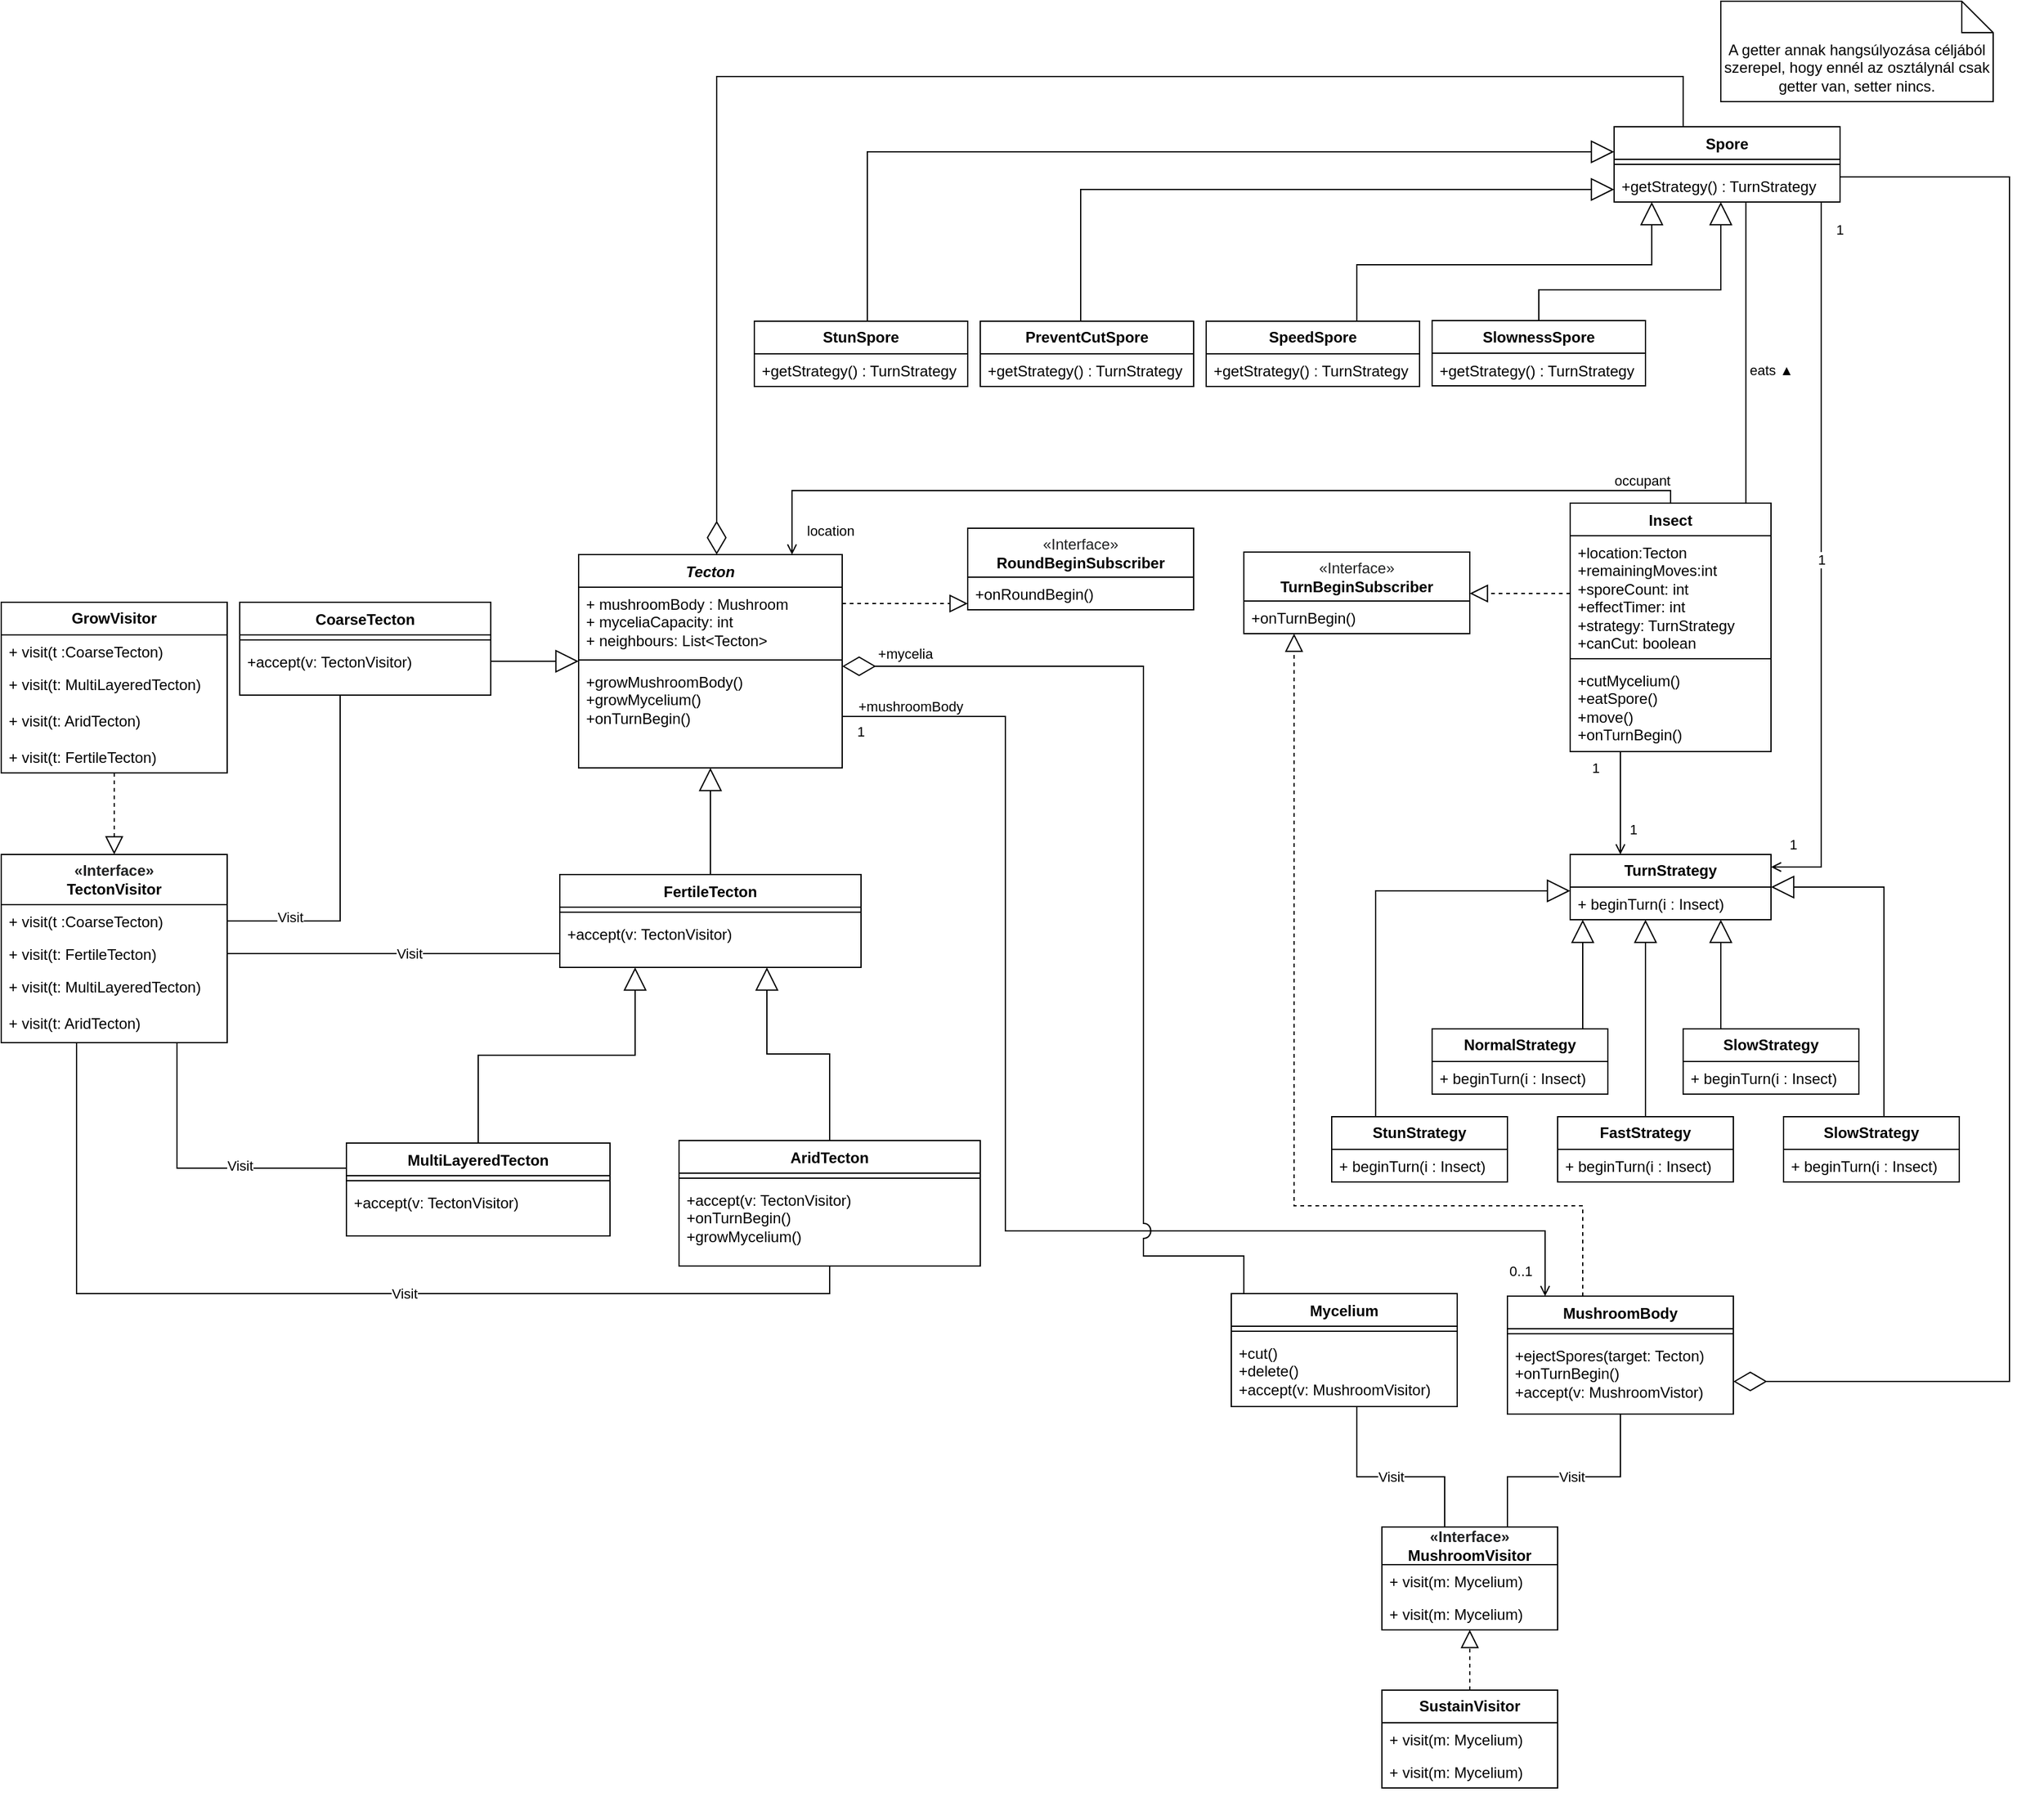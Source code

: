 <mxfile version="26.0.16">
  <diagram name="1 oldal" id="iCavI7vv8ZMhhtlTud_S">
    <mxGraphModel dx="1434" dy="774" grid="1" gridSize="10" guides="1" tooltips="1" connect="1" arrows="1" fold="1" page="1" pageScale="1" pageWidth="827" pageHeight="1169" math="0" shadow="0">
      <root>
        <mxCell id="0" />
        <mxCell id="1" parent="0" />
        <mxCell id="R1OB0yGb1VuW6Jd-PAWR-1" value="&lt;i style=&quot;&quot;&gt;Tecton&lt;/i&gt;" style="swimlane;fontStyle=1;align=center;verticalAlign=top;childLayout=stackLayout;horizontal=1;startSize=26;horizontalStack=0;resizeParent=1;resizeParentMax=0;resizeLast=0;collapsible=1;marginBottom=0;whiteSpace=wrap;html=1;" parent="1" vertex="1">
          <mxGeometry x="540" y="771" width="210" height="170" as="geometry">
            <mxRectangle x="240" y="190" width="80" height="30" as="alternateBounds" />
          </mxGeometry>
        </mxCell>
        <mxCell id="R1OB0yGb1VuW6Jd-PAWR-2" value="&lt;div&gt;+ mushroomBody : Mushroom&lt;/div&gt;&lt;div&gt;+ myceliaCapacity: int&lt;/div&gt;&lt;div&gt;+ neighbours: List&amp;lt;Tecton&amp;gt;&lt;/div&gt;" style="text;strokeColor=none;fillColor=none;align=left;verticalAlign=top;spacingLeft=4;spacingRight=4;overflow=hidden;rotatable=0;points=[[0,0.5],[1,0.5]];portConstraint=eastwest;whiteSpace=wrap;html=1;" parent="R1OB0yGb1VuW6Jd-PAWR-1" vertex="1">
          <mxGeometry y="26" width="210" height="54" as="geometry" />
        </mxCell>
        <mxCell id="R1OB0yGb1VuW6Jd-PAWR-3" value="" style="line;strokeWidth=1;fillColor=none;align=left;verticalAlign=middle;spacingTop=-1;spacingLeft=3;spacingRight=3;rotatable=0;labelPosition=right;points=[];portConstraint=eastwest;strokeColor=inherit;" parent="R1OB0yGb1VuW6Jd-PAWR-1" vertex="1">
          <mxGeometry y="80" width="210" height="8" as="geometry" />
        </mxCell>
        <mxCell id="R1OB0yGb1VuW6Jd-PAWR-4" value="&lt;div&gt;+growMushroomBody()&lt;/div&gt;&lt;div&gt;+growMycelium()&lt;/div&gt;&lt;div&gt;+onTurnBegin()&lt;/div&gt;&lt;div&gt;&lt;br&gt;&lt;/div&gt;" style="text;strokeColor=none;fillColor=none;align=left;verticalAlign=top;spacingLeft=4;spacingRight=4;overflow=hidden;rotatable=0;points=[[0,0.5],[1,0.5]];portConstraint=eastwest;whiteSpace=wrap;html=1;" parent="R1OB0yGb1VuW6Jd-PAWR-1" vertex="1">
          <mxGeometry y="88" width="210" height="82" as="geometry" />
        </mxCell>
        <mxCell id="R1OB0yGb1VuW6Jd-PAWR-5" value="CoarseTecton" style="swimlane;fontStyle=1;align=center;verticalAlign=top;childLayout=stackLayout;horizontal=1;startSize=26;horizontalStack=0;resizeParent=1;resizeParentMax=0;resizeLast=0;collapsible=1;marginBottom=0;whiteSpace=wrap;html=1;" parent="1" vertex="1">
          <mxGeometry x="270" y="809" width="200" height="74" as="geometry" />
        </mxCell>
        <mxCell id="R1OB0yGb1VuW6Jd-PAWR-7" value="" style="line;strokeWidth=1;fillColor=none;align=left;verticalAlign=middle;spacingTop=-1;spacingLeft=3;spacingRight=3;rotatable=0;labelPosition=right;points=[];portConstraint=eastwest;strokeColor=inherit;" parent="R1OB0yGb1VuW6Jd-PAWR-5" vertex="1">
          <mxGeometry y="26" width="200" height="8" as="geometry" />
        </mxCell>
        <mxCell id="R1OB0yGb1VuW6Jd-PAWR-8" value="+accept(v: TectonVisitor)" style="text;strokeColor=none;fillColor=none;align=left;verticalAlign=top;spacingLeft=4;spacingRight=4;overflow=hidden;rotatable=0;points=[[0,0.5],[1,0.5]];portConstraint=eastwest;whiteSpace=wrap;html=1;" parent="R1OB0yGb1VuW6Jd-PAWR-5" vertex="1">
          <mxGeometry y="34" width="200" height="40" as="geometry" />
        </mxCell>
        <mxCell id="R1OB0yGb1VuW6Jd-PAWR-9" value="FertileTecton" style="swimlane;fontStyle=1;align=center;verticalAlign=top;childLayout=stackLayout;horizontal=1;startSize=26;horizontalStack=0;resizeParent=1;resizeParentMax=0;resizeLast=0;collapsible=1;marginBottom=0;whiteSpace=wrap;html=1;" parent="1" vertex="1">
          <mxGeometry x="525" y="1026" width="240" height="74" as="geometry" />
        </mxCell>
        <mxCell id="R1OB0yGb1VuW6Jd-PAWR-11" value="" style="line;strokeWidth=1;fillColor=none;align=left;verticalAlign=middle;spacingTop=-1;spacingLeft=3;spacingRight=3;rotatable=0;labelPosition=right;points=[];portConstraint=eastwest;strokeColor=inherit;" parent="R1OB0yGb1VuW6Jd-PAWR-9" vertex="1">
          <mxGeometry y="26" width="240" height="8" as="geometry" />
        </mxCell>
        <mxCell id="R1OB0yGb1VuW6Jd-PAWR-12" value="&lt;div&gt;+accept(v: TectonVisitor)&lt;/div&gt;" style="text;strokeColor=none;fillColor=none;align=left;verticalAlign=top;spacingLeft=4;spacingRight=4;overflow=hidden;rotatable=0;points=[[0,0.5],[1,0.5]];portConstraint=eastwest;whiteSpace=wrap;html=1;" parent="R1OB0yGb1VuW6Jd-PAWR-9" vertex="1">
          <mxGeometry y="34" width="240" height="40" as="geometry" />
        </mxCell>
        <mxCell id="R1OB0yGb1VuW6Jd-PAWR-13" value="" style="endArrow=block;endSize=16;endFill=0;html=1;rounded=0;edgeStyle=orthogonalEdgeStyle;" parent="1" source="R1OB0yGb1VuW6Jd-PAWR-5" target="R1OB0yGb1VuW6Jd-PAWR-1" edge="1">
          <mxGeometry width="160" relative="1" as="geometry">
            <mxPoint x="530" y="861" as="sourcePoint" />
            <mxPoint x="510" y="911" as="targetPoint" />
            <Array as="points">
              <mxPoint x="490" y="856" />
              <mxPoint x="490" y="856" />
            </Array>
          </mxGeometry>
        </mxCell>
        <mxCell id="R1OB0yGb1VuW6Jd-PAWR-14" value="" style="endArrow=block;endSize=16;endFill=0;html=1;rounded=0;" parent="1" source="R1OB0yGb1VuW6Jd-PAWR-9" target="R1OB0yGb1VuW6Jd-PAWR-1" edge="1">
          <mxGeometry width="160" relative="1" as="geometry">
            <mxPoint x="604" y="861" as="sourcePoint" />
            <mxPoint x="660" y="921" as="targetPoint" />
          </mxGeometry>
        </mxCell>
        <mxCell id="R1OB0yGb1VuW6Jd-PAWR-15" value="MultiLayeredTecton" style="swimlane;fontStyle=1;align=center;verticalAlign=top;childLayout=stackLayout;horizontal=1;startSize=26;horizontalStack=0;resizeParent=1;resizeParentMax=0;resizeLast=0;collapsible=1;marginBottom=0;whiteSpace=wrap;html=1;" parent="1" vertex="1">
          <mxGeometry x="355" y="1240" width="210" height="74" as="geometry" />
        </mxCell>
        <mxCell id="R1OB0yGb1VuW6Jd-PAWR-17" value="" style="line;strokeWidth=1;fillColor=none;align=left;verticalAlign=middle;spacingTop=-1;spacingLeft=3;spacingRight=3;rotatable=0;labelPosition=right;points=[];portConstraint=eastwest;strokeColor=inherit;" parent="R1OB0yGb1VuW6Jd-PAWR-15" vertex="1">
          <mxGeometry y="26" width="210" height="8" as="geometry" />
        </mxCell>
        <mxCell id="R1OB0yGb1VuW6Jd-PAWR-18" value="+accept(v: TectonVisitor)" style="text;strokeColor=none;fillColor=none;align=left;verticalAlign=top;spacingLeft=4;spacingRight=4;overflow=hidden;rotatable=0;points=[[0,0.5],[1,0.5]];portConstraint=eastwest;whiteSpace=wrap;html=1;" parent="R1OB0yGb1VuW6Jd-PAWR-15" vertex="1">
          <mxGeometry y="34" width="210" height="40" as="geometry" />
        </mxCell>
        <mxCell id="R1OB0yGb1VuW6Jd-PAWR-19" value="AridTecton" style="swimlane;fontStyle=1;align=center;verticalAlign=top;childLayout=stackLayout;horizontal=1;startSize=26;horizontalStack=0;resizeParent=1;resizeParentMax=0;resizeLast=0;collapsible=1;marginBottom=0;whiteSpace=wrap;html=1;" parent="1" vertex="1">
          <mxGeometry x="620" y="1238" width="240" height="100" as="geometry" />
        </mxCell>
        <mxCell id="R1OB0yGb1VuW6Jd-PAWR-21" value="" style="line;strokeWidth=1;fillColor=none;align=left;verticalAlign=middle;spacingTop=-1;spacingLeft=3;spacingRight=3;rotatable=0;labelPosition=right;points=[];portConstraint=eastwest;strokeColor=inherit;" parent="R1OB0yGb1VuW6Jd-PAWR-19" vertex="1">
          <mxGeometry y="26" width="240" height="8" as="geometry" />
        </mxCell>
        <mxCell id="R1OB0yGb1VuW6Jd-PAWR-22" value="&lt;div&gt;&lt;div&gt;+accept(v: TectonVisitor)&lt;/div&gt;&lt;/div&gt;&lt;div&gt;+onTurnBegin()&lt;/div&gt;&lt;div&gt;+growMycelium()&lt;/div&gt;&lt;div&gt;&lt;br&gt;&lt;/div&gt;" style="text;strokeColor=none;fillColor=none;align=left;verticalAlign=top;spacingLeft=4;spacingRight=4;overflow=hidden;rotatable=0;points=[[0,0.5],[1,0.5]];portConstraint=eastwest;whiteSpace=wrap;html=1;" parent="R1OB0yGb1VuW6Jd-PAWR-19" vertex="1">
          <mxGeometry y="34" width="240" height="66" as="geometry" />
        </mxCell>
        <mxCell id="R1OB0yGb1VuW6Jd-PAWR-23" value="" style="endArrow=block;endSize=16;endFill=0;html=1;rounded=0;edgeStyle=orthogonalEdgeStyle;" parent="1" source="R1OB0yGb1VuW6Jd-PAWR-19" target="R1OB0yGb1VuW6Jd-PAWR-9" edge="1">
          <mxGeometry width="160" relative="1" as="geometry">
            <mxPoint x="745" y="1182" as="sourcePoint" />
            <mxPoint x="755" y="1130" as="targetPoint" />
            <Array as="points">
              <mxPoint x="740" y="1169" />
              <mxPoint x="690" y="1169" />
            </Array>
          </mxGeometry>
        </mxCell>
        <mxCell id="R1OB0yGb1VuW6Jd-PAWR-24" value="" style="endArrow=block;endSize=16;endFill=0;html=1;rounded=0;exitX=0.5;exitY=0;exitDx=0;exitDy=0;entryX=0.25;entryY=1;entryDx=0;entryDy=0;edgeStyle=orthogonalEdgeStyle;" parent="1" source="R1OB0yGb1VuW6Jd-PAWR-15" target="R1OB0yGb1VuW6Jd-PAWR-9" edge="1">
          <mxGeometry x="0.003" width="160" relative="1" as="geometry">
            <mxPoint x="535" y="1160" as="sourcePoint" />
            <mxPoint x="455" y="1160" as="targetPoint" />
            <mxPoint as="offset" />
          </mxGeometry>
        </mxCell>
        <mxCell id="R1OB0yGb1VuW6Jd-PAWR-26" style="edgeStyle=orthogonalEdgeStyle;rounded=0;orthogonalLoop=1;jettySize=auto;html=1;exitX=0.5;exitY=1;exitDx=0;exitDy=0;" parent="1" edge="1">
          <mxGeometry relative="1" as="geometry">
            <mxPoint x="1260" y="1151.0" as="sourcePoint" />
            <mxPoint x="1260" y="1151.0" as="targetPoint" />
          </mxGeometry>
        </mxCell>
        <mxCell id="R1OB0yGb1VuW6Jd-PAWR-27" value="Mycelium" style="swimlane;fontStyle=1;align=center;verticalAlign=top;childLayout=stackLayout;horizontal=1;startSize=26;horizontalStack=0;resizeParent=1;resizeParentMax=0;resizeLast=0;collapsible=1;marginBottom=0;whiteSpace=wrap;html=1;" parent="1" vertex="1">
          <mxGeometry x="1060" y="1360" width="180" height="90" as="geometry" />
        </mxCell>
        <mxCell id="R1OB0yGb1VuW6Jd-PAWR-29" value="" style="line;strokeWidth=1;fillColor=none;align=left;verticalAlign=middle;spacingTop=-1;spacingLeft=3;spacingRight=3;rotatable=0;labelPosition=right;points=[];portConstraint=eastwest;strokeColor=inherit;" parent="R1OB0yGb1VuW6Jd-PAWR-27" vertex="1">
          <mxGeometry y="26" width="180" height="8" as="geometry" />
        </mxCell>
        <mxCell id="R1OB0yGb1VuW6Jd-PAWR-30" value="&lt;div&gt;+cut()&lt;/div&gt;&lt;div&gt;+delete()&lt;/div&gt;&lt;div&gt;+accept(v: MushroomVisitor)&lt;/div&gt;" style="text;strokeColor=none;fillColor=none;align=left;verticalAlign=top;spacingLeft=4;spacingRight=4;overflow=hidden;rotatable=0;points=[[0,0.5],[1,0.5]];portConstraint=eastwest;whiteSpace=wrap;html=1;" parent="R1OB0yGb1VuW6Jd-PAWR-27" vertex="1">
          <mxGeometry y="34" width="180" height="56" as="geometry" />
        </mxCell>
        <mxCell id="R1OB0yGb1VuW6Jd-PAWR-31" value="MushroomBody" style="swimlane;fontStyle=1;align=center;verticalAlign=top;childLayout=stackLayout;horizontal=1;startSize=26;horizontalStack=0;resizeParent=1;resizeParentMax=0;resizeLast=0;collapsible=1;marginBottom=0;whiteSpace=wrap;html=1;" parent="1" vertex="1">
          <mxGeometry x="1280" y="1362" width="180" height="94" as="geometry" />
        </mxCell>
        <mxCell id="R1OB0yGb1VuW6Jd-PAWR-33" value="" style="line;strokeWidth=1;fillColor=none;align=left;verticalAlign=middle;spacingTop=-1;spacingLeft=3;spacingRight=3;rotatable=0;labelPosition=right;points=[];portConstraint=eastwest;strokeColor=inherit;" parent="R1OB0yGb1VuW6Jd-PAWR-31" vertex="1">
          <mxGeometry y="26" width="180" height="8" as="geometry" />
        </mxCell>
        <mxCell id="R1OB0yGb1VuW6Jd-PAWR-34" value="&lt;div&gt;+ejectSpores(target: Tecton)&lt;/div&gt;&lt;div&gt;+onTurnBegin()&lt;/div&gt;&lt;div&gt;+accept(v: MushroomVistor)&lt;/div&gt;" style="text;strokeColor=none;fillColor=none;align=left;verticalAlign=top;spacingLeft=4;spacingRight=4;overflow=hidden;rotatable=0;points=[[0,0.5],[1,0.5]];portConstraint=eastwest;whiteSpace=wrap;html=1;" parent="R1OB0yGb1VuW6Jd-PAWR-31" vertex="1">
          <mxGeometry y="34" width="180" height="60" as="geometry" />
        </mxCell>
        <mxCell id="R1OB0yGb1VuW6Jd-PAWR-37" value="Spore" style="swimlane;fontStyle=1;align=center;verticalAlign=top;childLayout=stackLayout;horizontal=1;startSize=26;horizontalStack=0;resizeParent=1;resizeParentMax=0;resizeLast=0;collapsible=1;marginBottom=0;whiteSpace=wrap;html=1;" parent="1" vertex="1">
          <mxGeometry x="1365" y="430" width="180" height="60" as="geometry" />
        </mxCell>
        <mxCell id="R1OB0yGb1VuW6Jd-PAWR-39" value="" style="line;strokeWidth=1;fillColor=none;align=left;verticalAlign=middle;spacingTop=-1;spacingLeft=3;spacingRight=3;rotatable=0;labelPosition=right;points=[];portConstraint=eastwest;strokeColor=inherit;" parent="R1OB0yGb1VuW6Jd-PAWR-37" vertex="1">
          <mxGeometry y="26" width="180" height="8" as="geometry" />
        </mxCell>
        <mxCell id="R1OB0yGb1VuW6Jd-PAWR-40" value="+getStrategy() : TurnStrategy" style="text;strokeColor=none;fillColor=none;align=left;verticalAlign=top;spacingLeft=4;spacingRight=4;overflow=hidden;rotatable=0;points=[[0,0.5],[1,0.5]];portConstraint=eastwest;whiteSpace=wrap;html=1;" parent="R1OB0yGb1VuW6Jd-PAWR-37" vertex="1">
          <mxGeometry y="34" width="180" height="26" as="geometry" />
        </mxCell>
        <mxCell id="R1OB0yGb1VuW6Jd-PAWR-41" value="Insect" style="swimlane;fontStyle=1;align=center;verticalAlign=top;childLayout=stackLayout;horizontal=1;startSize=26;horizontalStack=0;resizeParent=1;resizeParentMax=0;resizeLast=0;collapsible=1;marginBottom=0;whiteSpace=wrap;html=1;" parent="1" vertex="1">
          <mxGeometry x="1330" y="730" width="160" height="198" as="geometry" />
        </mxCell>
        <mxCell id="R1OB0yGb1VuW6Jd-PAWR-42" value="+location:Tecton&lt;div&gt;+remainingMoves:int&lt;/div&gt;&lt;div&gt;+sporeCount: int&lt;/div&gt;&lt;div&gt;+effectTimer: int&lt;/div&gt;&lt;div&gt;+strategy: TurnStrategy&lt;/div&gt;&lt;div&gt;+canCut: boolean&lt;/div&gt;" style="text;strokeColor=none;fillColor=none;align=left;verticalAlign=top;spacingLeft=4;spacingRight=4;overflow=hidden;rotatable=0;points=[[0,0.5],[1,0.5]];portConstraint=eastwest;whiteSpace=wrap;html=1;" parent="R1OB0yGb1VuW6Jd-PAWR-41" vertex="1">
          <mxGeometry y="26" width="160" height="94" as="geometry" />
        </mxCell>
        <mxCell id="R1OB0yGb1VuW6Jd-PAWR-43" value="" style="line;strokeWidth=1;fillColor=none;align=left;verticalAlign=middle;spacingTop=-1;spacingLeft=3;spacingRight=3;rotatable=0;labelPosition=right;points=[];portConstraint=eastwest;strokeColor=inherit;" parent="R1OB0yGb1VuW6Jd-PAWR-41" vertex="1">
          <mxGeometry y="120" width="160" height="8" as="geometry" />
        </mxCell>
        <mxCell id="R1OB0yGb1VuW6Jd-PAWR-44" value="+cutMycelium()&lt;div&gt;+eatSpore()&lt;/div&gt;&lt;div&gt;+move()&lt;/div&gt;&lt;div&gt;+onTurnBegin()&lt;/div&gt;" style="text;strokeColor=none;fillColor=none;align=left;verticalAlign=top;spacingLeft=4;spacingRight=4;overflow=hidden;rotatable=0;points=[[0,0.5],[1,0.5]];portConstraint=eastwest;whiteSpace=wrap;html=1;" parent="R1OB0yGb1VuW6Jd-PAWR-41" vertex="1">
          <mxGeometry y="128" width="160" height="70" as="geometry" />
        </mxCell>
        <mxCell id="R1OB0yGb1VuW6Jd-PAWR-64" value="&lt;font style=&quot;font-weight: 700;&quot;&gt;&lt;span style=&quot;font-weight: 400; color: rgb(32, 33, 34); font-family: sans-serif; text-align: start; background-color: rgb(255, 255, 255);&quot;&gt;«&lt;/span&gt;&lt;span style=&quot;color: rgb(32, 33, 34); font-family: sans-serif; text-align: start; background-color: rgb(255, 255, 255); font-weight: 400;&quot;&gt;Interface&lt;/span&gt;&lt;span style=&quot;font-weight: 400; color: rgb(32, 33, 34); font-family: sans-serif; text-align: start; background-color: rgb(255, 255, 255);&quot;&gt;»&lt;/span&gt;&lt;/font&gt;&lt;div style=&quot;font-weight: 700; text-align: start;&quot;&gt;&lt;font face=&quot;sans-serif&quot;&gt;&lt;span style=&quot;background-color: rgb(255, 255, 255);&quot;&gt;TurnBeginSubscriber&lt;/span&gt;&lt;/font&gt;&lt;/div&gt;" style="swimlane;fontStyle=0;childLayout=stackLayout;horizontal=1;startSize=39;fillColor=none;horizontalStack=0;resizeParent=1;resizeParentMax=0;resizeLast=0;collapsible=1;marginBottom=0;whiteSpace=wrap;html=1;" parent="1" vertex="1">
          <mxGeometry x="1070" y="769" width="180" height="65" as="geometry" />
        </mxCell>
        <mxCell id="R1OB0yGb1VuW6Jd-PAWR-65" value="+onTurnBegin()" style="text;strokeColor=none;fillColor=none;align=left;verticalAlign=top;spacingLeft=4;spacingRight=4;overflow=hidden;rotatable=0;points=[[0,0.5],[1,0.5]];portConstraint=eastwest;whiteSpace=wrap;html=1;" parent="R1OB0yGb1VuW6Jd-PAWR-64" vertex="1">
          <mxGeometry y="39" width="180" height="26" as="geometry" />
        </mxCell>
        <mxCell id="R1OB0yGb1VuW6Jd-PAWR-67" value="" style="endArrow=block;dashed=1;endFill=0;endSize=12;html=1;rounded=0;edgeStyle=orthogonalEdgeStyle;" parent="1" source="R1OB0yGb1VuW6Jd-PAWR-1" target="mb7o7F7Rgk-u2ZohZn4V-79" edge="1">
          <mxGeometry width="160" relative="1" as="geometry">
            <mxPoint x="920" y="681" as="sourcePoint" />
            <mxPoint x="810" y="830" as="targetPoint" />
            <Array as="points">
              <mxPoint x="810" y="810" />
              <mxPoint x="810" y="810" />
            </Array>
          </mxGeometry>
        </mxCell>
        <mxCell id="R1OB0yGb1VuW6Jd-PAWR-68" value="" style="endArrow=block;dashed=1;endFill=0;endSize=12;html=1;rounded=0;edgeStyle=orthogonalEdgeStyle;jumpStyle=arc;jumpSize=12;" parent="1" source="R1OB0yGb1VuW6Jd-PAWR-31" target="R1OB0yGb1VuW6Jd-PAWR-65" edge="1">
          <mxGeometry width="160" relative="1" as="geometry">
            <mxPoint x="1310" y="1170" as="sourcePoint" />
            <mxPoint x="1570" y="1111" as="targetPoint" />
            <Array as="points">
              <mxPoint x="1340" y="1290" />
              <mxPoint x="1110" y="1290" />
            </Array>
          </mxGeometry>
        </mxCell>
        <mxCell id="R1OB0yGb1VuW6Jd-PAWR-70" value="" style="endArrow=diamondThin;endFill=0;endSize=24;html=1;rounded=0;edgeStyle=orthogonalEdgeStyle;" parent="1" source="R1OB0yGb1VuW6Jd-PAWR-37" target="R1OB0yGb1VuW6Jd-PAWR-31" edge="1">
          <mxGeometry width="160" relative="1" as="geometry">
            <mxPoint x="2170" y="941" as="sourcePoint" />
            <mxPoint x="1500" y="1240" as="targetPoint" />
            <Array as="points">
              <mxPoint x="1680" y="470" />
              <mxPoint x="1680" y="1430" />
            </Array>
          </mxGeometry>
        </mxCell>
        <mxCell id="R1OB0yGb1VuW6Jd-PAWR-94" value="" style="endArrow=block;dashed=1;endFill=0;html=1;rounded=0;jumpStyle=arc;jumpSize=12;endSize=12;fontStyle=0;edgeStyle=orthogonalEdgeStyle;" parent="1" source="R1OB0yGb1VuW6Jd-PAWR-41" target="R1OB0yGb1VuW6Jd-PAWR-64" edge="1">
          <mxGeometry width="160" relative="1" as="geometry">
            <mxPoint x="1550" y="1200" as="sourcePoint" />
            <mxPoint x="1150" y="820" as="targetPoint" />
            <Array as="points">
              <mxPoint x="1300" y="802" />
              <mxPoint x="1300" y="802" />
            </Array>
          </mxGeometry>
        </mxCell>
        <mxCell id="R1OB0yGb1VuW6Jd-PAWR-95" value="" style="endArrow=diamondThin;endFill=0;endSize=24;html=1;rounded=0;edgeStyle=orthogonalEdgeStyle;jumpStyle=arc;jumpSize=12;" parent="1" source="R1OB0yGb1VuW6Jd-PAWR-37" target="R1OB0yGb1VuW6Jd-PAWR-1" edge="1">
          <mxGeometry width="160" relative="1" as="geometry">
            <mxPoint x="1780" y="705" as="sourcePoint" />
            <mxPoint x="645" y="751" as="targetPoint" />
            <Array as="points">
              <mxPoint x="1420" y="390" />
              <mxPoint x="650" y="390" />
            </Array>
          </mxGeometry>
        </mxCell>
        <mxCell id="Vh8VJ31RXxQbdsVbW_FH-3" value="A getter annak hangsúlyozása céljából szerepel, hogy ennél az osztálynál csak getter van, setter nincs." style="shape=note2;boundedLbl=1;whiteSpace=wrap;html=1;size=25;verticalAlign=top;align=center;" parent="1" vertex="1">
          <mxGeometry x="1450" y="330" width="217" height="80" as="geometry" />
        </mxCell>
        <mxCell id="mb7o7F7Rgk-u2ZohZn4V-1" value="&lt;div&gt;&lt;b&gt;&lt;font&gt;&lt;span style=&quot;color: rgb(32, 33, 34); font-family: sans-serif; text-align: start; background-color: rgb(255, 255, 255);&quot;&gt;«&lt;/span&gt;&lt;span style=&quot;color: rgb(32, 33, 34); font-family: sans-serif; text-align: start; background-color: rgb(255, 255, 255);&quot;&gt;Interface&lt;/span&gt;&lt;span style=&quot;color: rgb(32, 33, 34); font-family: sans-serif; text-align: start; background-color: rgb(255, 255, 255);&quot;&gt;»&lt;/span&gt;&lt;/font&gt;&lt;/b&gt;&lt;/div&gt;&lt;div&gt;&lt;b&gt;TectonVisitor&lt;/b&gt;&lt;/div&gt;" style="swimlane;fontStyle=0;childLayout=stackLayout;horizontal=1;startSize=40;fillColor=none;horizontalStack=0;resizeParent=1;resizeParentMax=0;resizeLast=0;collapsible=1;marginBottom=0;whiteSpace=wrap;html=1;" parent="1" vertex="1">
          <mxGeometry x="80" y="1010" width="180" height="150" as="geometry" />
        </mxCell>
        <mxCell id="mb7o7F7Rgk-u2ZohZn4V-2" value="+ visit(t :CoarseTecton)" style="text;strokeColor=none;fillColor=none;align=left;verticalAlign=top;spacingLeft=4;spacingRight=4;overflow=hidden;rotatable=0;points=[[0,0.5],[1,0.5]];portConstraint=eastwest;whiteSpace=wrap;html=1;" parent="mb7o7F7Rgk-u2ZohZn4V-1" vertex="1">
          <mxGeometry y="40" width="180" height="26" as="geometry" />
        </mxCell>
        <mxCell id="mb7o7F7Rgk-u2ZohZn4V-3" value="+ visit(t: FertileTecton)" style="text;strokeColor=none;fillColor=none;align=left;verticalAlign=top;spacingLeft=4;spacingRight=4;overflow=hidden;rotatable=0;points=[[0,0.5],[1,0.5]];portConstraint=eastwest;whiteSpace=wrap;html=1;" parent="mb7o7F7Rgk-u2ZohZn4V-1" vertex="1">
          <mxGeometry y="66" width="180" height="26" as="geometry" />
        </mxCell>
        <mxCell id="mb7o7F7Rgk-u2ZohZn4V-4" value="&lt;div&gt;+ visit(t: MultiLayeredTecton)&lt;/div&gt;&lt;div&gt;&lt;br&gt;&lt;/div&gt;&lt;div&gt;+ visit(t: AridTecton) &lt;br&gt;&lt;/div&gt;" style="text;strokeColor=none;fillColor=none;align=left;verticalAlign=top;spacingLeft=4;spacingRight=4;overflow=hidden;rotatable=0;points=[[0,0.5],[1,0.5]];portConstraint=eastwest;whiteSpace=wrap;html=1;" parent="mb7o7F7Rgk-u2ZohZn4V-1" vertex="1">
          <mxGeometry y="92" width="180" height="58" as="geometry" />
        </mxCell>
        <mxCell id="mb7o7F7Rgk-u2ZohZn4V-5" value="&lt;b&gt;GrowVisitor&lt;/b&gt;" style="swimlane;fontStyle=0;childLayout=stackLayout;horizontal=1;startSize=26;fillColor=none;horizontalStack=0;resizeParent=1;resizeParentMax=0;resizeLast=0;collapsible=1;marginBottom=0;whiteSpace=wrap;html=1;" parent="1" vertex="1">
          <mxGeometry x="80" y="809" width="180" height="136" as="geometry" />
        </mxCell>
        <mxCell id="mb7o7F7Rgk-u2ZohZn4V-9" value="+ visit(t :CoarseTecton)" style="text;strokeColor=none;fillColor=none;align=left;verticalAlign=top;spacingLeft=4;spacingRight=4;overflow=hidden;rotatable=0;points=[[0,0.5],[1,0.5]];portConstraint=eastwest;whiteSpace=wrap;html=1;" parent="mb7o7F7Rgk-u2ZohZn4V-5" vertex="1">
          <mxGeometry y="26" width="180" height="26" as="geometry" />
        </mxCell>
        <mxCell id="mb7o7F7Rgk-u2ZohZn4V-10" value="&lt;div&gt;+ visit(t: MultiLayeredTecton)&lt;/div&gt;&lt;div&gt;&lt;br&gt;&lt;/div&gt;&lt;div&gt;+ visit(t: AridTecton) &lt;br&gt;&lt;/div&gt;" style="text;strokeColor=none;fillColor=none;align=left;verticalAlign=top;spacingLeft=4;spacingRight=4;overflow=hidden;rotatable=0;points=[[0,0.5],[1,0.5]];portConstraint=eastwest;whiteSpace=wrap;html=1;" parent="mb7o7F7Rgk-u2ZohZn4V-5" vertex="1">
          <mxGeometry y="52" width="180" height="58" as="geometry" />
        </mxCell>
        <mxCell id="mb7o7F7Rgk-u2ZohZn4V-11" value="+ visit(t: FertileTecton)" style="text;strokeColor=none;fillColor=none;align=left;verticalAlign=top;spacingLeft=4;spacingRight=4;overflow=hidden;rotatable=0;points=[[0,0.5],[1,0.5]];portConstraint=eastwest;whiteSpace=wrap;html=1;" parent="mb7o7F7Rgk-u2ZohZn4V-5" vertex="1">
          <mxGeometry y="110" width="180" height="26" as="geometry" />
        </mxCell>
        <mxCell id="mb7o7F7Rgk-u2ZohZn4V-12" value="" style="endArrow=block;dashed=1;endFill=0;endSize=12;html=1;rounded=0;edgeStyle=orthogonalEdgeStyle;" parent="1" source="mb7o7F7Rgk-u2ZohZn4V-5" target="mb7o7F7Rgk-u2ZohZn4V-1" edge="1">
          <mxGeometry width="160" relative="1" as="geometry">
            <mxPoint x="240" y="980" as="sourcePoint" />
            <mxPoint x="90" y="980" as="targetPoint" />
          </mxGeometry>
        </mxCell>
        <mxCell id="mb7o7F7Rgk-u2ZohZn4V-13" value="" style="endArrow=none;html=1;rounded=0;edgeStyle=orthogonalEdgeStyle;" parent="1" source="mb7o7F7Rgk-u2ZohZn4V-2" target="R1OB0yGb1VuW6Jd-PAWR-8" edge="1">
          <mxGeometry relative="1" as="geometry">
            <mxPoint x="500" y="1050" as="sourcePoint" />
            <mxPoint x="360" y="980" as="targetPoint" />
            <Array as="points">
              <mxPoint x="350" y="1063" />
            </Array>
          </mxGeometry>
        </mxCell>
        <mxCell id="mb7o7F7Rgk-u2ZohZn4V-30" value="Visit" style="edgeLabel;html=1;align=center;verticalAlign=middle;resizable=0;points=[];" parent="mb7o7F7Rgk-u2ZohZn4V-13" vertex="1" connectable="0">
          <mxGeometry x="-0.438" y="2" relative="1" as="geometry">
            <mxPoint x="-26" y="-1" as="offset" />
          </mxGeometry>
        </mxCell>
        <mxCell id="mb7o7F7Rgk-u2ZohZn4V-17" value="" style="endArrow=none;html=1;rounded=0;edgeStyle=orthogonalEdgeStyle;" parent="1" source="mb7o7F7Rgk-u2ZohZn4V-3" target="R1OB0yGb1VuW6Jd-PAWR-12" edge="1">
          <mxGeometry relative="1" as="geometry">
            <mxPoint x="180" y="1124.94" as="sourcePoint" />
            <mxPoint x="625" y="1083.999" as="targetPoint" />
            <Array as="points">
              <mxPoint x="290" y="1089" />
              <mxPoint x="290" y="1089" />
            </Array>
          </mxGeometry>
        </mxCell>
        <mxCell id="mb7o7F7Rgk-u2ZohZn4V-31" value="&lt;div&gt;Visit&lt;/div&gt;" style="edgeLabel;html=1;align=center;verticalAlign=middle;resizable=0;points=[];" parent="mb7o7F7Rgk-u2ZohZn4V-17" vertex="1" connectable="0">
          <mxGeometry x="0.122" y="-5" relative="1" as="geometry">
            <mxPoint x="-4" y="-5" as="offset" />
          </mxGeometry>
        </mxCell>
        <mxCell id="mb7o7F7Rgk-u2ZohZn4V-18" value="" style="endArrow=none;html=1;rounded=0;edgeStyle=orthogonalEdgeStyle;" parent="1" source="mb7o7F7Rgk-u2ZohZn4V-1" target="R1OB0yGb1VuW6Jd-PAWR-22" edge="1">
          <mxGeometry relative="1" as="geometry">
            <mxPoint x="80" y="1200" as="sourcePoint" />
            <mxPoint x="809.999" y="1340" as="targetPoint" />
            <Array as="points">
              <mxPoint x="140" y="1360" />
              <mxPoint x="740" y="1360" />
            </Array>
          </mxGeometry>
        </mxCell>
        <mxCell id="mb7o7F7Rgk-u2ZohZn4V-33" value="&lt;div&gt;Visit&lt;/div&gt;" style="edgeLabel;html=1;align=center;verticalAlign=middle;resizable=0;points=[];" parent="mb7o7F7Rgk-u2ZohZn4V-18" vertex="1" connectable="0">
          <mxGeometry x="0.23" y="-2" relative="1" as="geometry">
            <mxPoint x="-45" y="-2" as="offset" />
          </mxGeometry>
        </mxCell>
        <mxCell id="mb7o7F7Rgk-u2ZohZn4V-19" value="" style="endArrow=none;html=1;rounded=0;edgeStyle=orthogonalEdgeStyle;" parent="1" source="mb7o7F7Rgk-u2ZohZn4V-4" target="R1OB0yGb1VuW6Jd-PAWR-15" edge="1">
          <mxGeometry relative="1" as="geometry">
            <mxPoint x="69.999" y="1170" as="sourcePoint" />
            <mxPoint x="819.999" y="1350" as="targetPoint" />
            <Array as="points">
              <mxPoint x="220" y="1260" />
            </Array>
          </mxGeometry>
        </mxCell>
        <mxCell id="mb7o7F7Rgk-u2ZohZn4V-69" value="Visit" style="edgeLabel;html=1;align=center;verticalAlign=middle;resizable=0;points=[];" parent="mb7o7F7Rgk-u2ZohZn4V-19" vertex="1" connectable="0">
          <mxGeometry x="0.188" y="-1" relative="1" as="geometry">
            <mxPoint x="10" y="-3" as="offset" />
          </mxGeometry>
        </mxCell>
        <mxCell id="mb7o7F7Rgk-u2ZohZn4V-21" value="" style="endArrow=open;html=1;edgeStyle=orthogonalEdgeStyle;rounded=0;endFill=0;" parent="1" source="R1OB0yGb1VuW6Jd-PAWR-1" target="R1OB0yGb1VuW6Jd-PAWR-31" edge="1">
          <mxGeometry relative="1" as="geometry">
            <mxPoint x="800" y="860" as="sourcePoint" />
            <mxPoint x="1080" y="1080" as="targetPoint" />
            <Array as="points">
              <mxPoint x="880" y="900" />
              <mxPoint x="880" y="1310" />
              <mxPoint x="1310" y="1310" />
            </Array>
          </mxGeometry>
        </mxCell>
        <mxCell id="mb7o7F7Rgk-u2ZohZn4V-22" value="1" style="edgeLabel;resizable=0;html=1;align=left;verticalAlign=bottom;" parent="mb7o7F7Rgk-u2ZohZn4V-21" connectable="0" vertex="1">
          <mxGeometry x="-1" relative="1" as="geometry">
            <mxPoint x="10" y="20" as="offset" />
          </mxGeometry>
        </mxCell>
        <mxCell id="mb7o7F7Rgk-u2ZohZn4V-23" value="0..1" style="edgeLabel;resizable=0;html=1;align=right;verticalAlign=bottom;" parent="mb7o7F7Rgk-u2ZohZn4V-21" connectable="0" vertex="1">
          <mxGeometry x="1" relative="1" as="geometry">
            <mxPoint x="-10" y="-12" as="offset" />
          </mxGeometry>
        </mxCell>
        <mxCell id="mb7o7F7Rgk-u2ZohZn4V-28" value="&lt;div&gt;+mushroomBody&lt;/div&gt;" style="edgeLabel;resizable=0;html=1;align=left;verticalAlign=bottom;" parent="mb7o7F7Rgk-u2ZohZn4V-21" connectable="0" vertex="1">
          <mxGeometry x="-1" relative="1" as="geometry">
            <mxPoint x="11" as="offset" />
          </mxGeometry>
        </mxCell>
        <mxCell id="mb7o7F7Rgk-u2ZohZn4V-29" value="" style="endArrow=diamondThin;endFill=0;endSize=24;html=1;rounded=0;edgeStyle=orthogonalEdgeStyle;jumpStyle=arc;jumpSize=12;" parent="1" source="R1OB0yGb1VuW6Jd-PAWR-27" target="R1OB0yGb1VuW6Jd-PAWR-1" edge="1">
          <mxGeometry width="160" relative="1" as="geometry">
            <mxPoint x="890" y="1120" as="sourcePoint" />
            <mxPoint x="1050" y="1120" as="targetPoint" />
            <Array as="points">
              <mxPoint x="1070" y="1330" />
              <mxPoint x="990" y="1330" />
              <mxPoint x="990" y="860" />
            </Array>
          </mxGeometry>
        </mxCell>
        <mxCell id="mb7o7F7Rgk-u2ZohZn4V-133" value="+mycelia" style="edgeLabel;html=1;align=center;verticalAlign=middle;resizable=0;points=[];" parent="mb7o7F7Rgk-u2ZohZn4V-29" vertex="1" connectable="0">
          <mxGeometry x="0.759" y="3" relative="1" as="geometry">
            <mxPoint x="-49" y="-13" as="offset" />
          </mxGeometry>
        </mxCell>
        <mxCell id="mb7o7F7Rgk-u2ZohZn4V-43" value="&lt;b&gt;SustainVisitor&lt;/b&gt;" style="swimlane;fontStyle=0;childLayout=stackLayout;horizontal=1;startSize=26;fillColor=none;horizontalStack=0;resizeParent=1;resizeParentMax=0;resizeLast=0;collapsible=1;marginBottom=0;whiteSpace=wrap;html=1;" parent="1" vertex="1">
          <mxGeometry x="1180" y="1676" width="140" height="78" as="geometry" />
        </mxCell>
        <mxCell id="mb7o7F7Rgk-u2ZohZn4V-44" value="+ visit(m: Mycelium)" style="text;strokeColor=none;fillColor=none;align=left;verticalAlign=top;spacingLeft=4;spacingRight=4;overflow=hidden;rotatable=0;points=[[0,0.5],[1,0.5]];portConstraint=eastwest;whiteSpace=wrap;html=1;" parent="mb7o7F7Rgk-u2ZohZn4V-43" vertex="1">
          <mxGeometry y="26" width="140" height="26" as="geometry" />
        </mxCell>
        <mxCell id="mb7o7F7Rgk-u2ZohZn4V-45" value="+ visit(m: Mycelium)" style="text;strokeColor=none;fillColor=none;align=left;verticalAlign=top;spacingLeft=4;spacingRight=4;overflow=hidden;rotatable=0;points=[[0,0.5],[1,0.5]];portConstraint=eastwest;whiteSpace=wrap;html=1;" parent="mb7o7F7Rgk-u2ZohZn4V-43" vertex="1">
          <mxGeometry y="52" width="140" height="26" as="geometry" />
        </mxCell>
        <mxCell id="mb7o7F7Rgk-u2ZohZn4V-47" value="&lt;div&gt;&lt;b&gt;&lt;font&gt;&lt;span style=&quot;color: rgb(32, 33, 34); font-family: sans-serif; text-align: start; background-color: rgb(255, 255, 255);&quot;&gt;«&lt;/span&gt;&lt;span style=&quot;color: rgb(32, 33, 34); font-family: sans-serif; text-align: start; background-color: rgb(255, 255, 255);&quot;&gt;Interface&lt;/span&gt;&lt;span style=&quot;color: rgb(32, 33, 34); font-family: sans-serif; text-align: start; background-color: rgb(255, 255, 255);&quot;&gt;»&lt;/span&gt;&lt;/font&gt;&lt;/b&gt;&lt;/div&gt;&lt;div&gt;&lt;b&gt;MushroomVisitor&lt;/b&gt;&lt;/div&gt;" style="swimlane;fontStyle=0;childLayout=stackLayout;horizontal=1;startSize=30;fillColor=none;horizontalStack=0;resizeParent=1;resizeParentMax=0;resizeLast=0;collapsible=1;marginBottom=0;whiteSpace=wrap;html=1;" parent="1" vertex="1">
          <mxGeometry x="1180" y="1546" width="140" height="82" as="geometry" />
        </mxCell>
        <mxCell id="mb7o7F7Rgk-u2ZohZn4V-48" value="+ visit(m: Mycelium)" style="text;strokeColor=none;fillColor=none;align=left;verticalAlign=top;spacingLeft=4;spacingRight=4;overflow=hidden;rotatable=0;points=[[0,0.5],[1,0.5]];portConstraint=eastwest;whiteSpace=wrap;html=1;" parent="mb7o7F7Rgk-u2ZohZn4V-47" vertex="1">
          <mxGeometry y="30" width="140" height="26" as="geometry" />
        </mxCell>
        <mxCell id="mb7o7F7Rgk-u2ZohZn4V-49" value="+ visit(m: Mycelium)" style="text;strokeColor=none;fillColor=none;align=left;verticalAlign=top;spacingLeft=4;spacingRight=4;overflow=hidden;rotatable=0;points=[[0,0.5],[1,0.5]];portConstraint=eastwest;whiteSpace=wrap;html=1;" parent="mb7o7F7Rgk-u2ZohZn4V-47" vertex="1">
          <mxGeometry y="56" width="140" height="26" as="geometry" />
        </mxCell>
        <mxCell id="mb7o7F7Rgk-u2ZohZn4V-51" value="" style="endArrow=block;dashed=1;endFill=0;endSize=12;html=1;rounded=0;edgeStyle=orthogonalEdgeStyle;" parent="1" source="mb7o7F7Rgk-u2ZohZn4V-43" target="mb7o7F7Rgk-u2ZohZn4V-47" edge="1">
          <mxGeometry width="160" relative="1" as="geometry">
            <mxPoint x="1220" y="1516" as="sourcePoint" />
            <mxPoint x="1310" y="1656" as="targetPoint" />
          </mxGeometry>
        </mxCell>
        <mxCell id="mb7o7F7Rgk-u2ZohZn4V-52" value="" style="endArrow=none;html=1;edgeStyle=orthogonalEdgeStyle;rounded=0;jumpStyle=arc;jumpSize=12;" parent="1" source="R1OB0yGb1VuW6Jd-PAWR-27" target="mb7o7F7Rgk-u2ZohZn4V-47" edge="1">
          <mxGeometry relative="1" as="geometry">
            <mxPoint x="1010" y="1576" as="sourcePoint" />
            <mxPoint x="1170" y="1576" as="targetPoint" />
            <Array as="points">
              <mxPoint x="1160" y="1506" />
              <mxPoint x="1230" y="1506" />
            </Array>
          </mxGeometry>
        </mxCell>
        <mxCell id="mb7o7F7Rgk-u2ZohZn4V-55" value="Visit" style="edgeLabel;html=1;align=center;verticalAlign=middle;resizable=0;points=[];" parent="mb7o7F7Rgk-u2ZohZn4V-52" vertex="1" connectable="0">
          <mxGeometry x="-0.008" relative="1" as="geometry">
            <mxPoint as="offset" />
          </mxGeometry>
        </mxCell>
        <mxCell id="mb7o7F7Rgk-u2ZohZn4V-57" value="" style="endArrow=none;html=1;edgeStyle=orthogonalEdgeStyle;rounded=0;jumpStyle=arc;jumpSize=12;" parent="1" source="R1OB0yGb1VuW6Jd-PAWR-31" target="mb7o7F7Rgk-u2ZohZn4V-47" edge="1">
          <mxGeometry relative="1" as="geometry">
            <mxPoint x="1170" y="1454" as="sourcePoint" />
            <mxPoint x="1260" y="1564" as="targetPoint" />
            <Array as="points">
              <mxPoint x="1370" y="1506" />
              <mxPoint x="1280" y="1506" />
            </Array>
          </mxGeometry>
        </mxCell>
        <mxCell id="mb7o7F7Rgk-u2ZohZn4V-58" value="Visit" style="edgeLabel;html=1;align=center;verticalAlign=middle;resizable=0;points=[];" parent="mb7o7F7Rgk-u2ZohZn4V-57" vertex="1" connectable="0">
          <mxGeometry x="-0.008" relative="1" as="geometry">
            <mxPoint as="offset" />
          </mxGeometry>
        </mxCell>
        <mxCell id="mb7o7F7Rgk-u2ZohZn4V-65" value="" style="endArrow=none;html=1;edgeStyle=orthogonalEdgeStyle;rounded=0;startArrow=open;startFill=0;" parent="1" source="R1OB0yGb1VuW6Jd-PAWR-1" target="R1OB0yGb1VuW6Jd-PAWR-41" edge="1">
          <mxGeometry relative="1" as="geometry">
            <mxPoint x="790" y="1040" as="sourcePoint" />
            <mxPoint x="950" y="1040" as="targetPoint" />
            <Array as="points">
              <mxPoint x="710" y="720" />
              <mxPoint x="1410" y="720" />
            </Array>
          </mxGeometry>
        </mxCell>
        <mxCell id="mb7o7F7Rgk-u2ZohZn4V-66" value="location" style="edgeLabel;resizable=0;html=1;align=left;verticalAlign=bottom;" parent="mb7o7F7Rgk-u2ZohZn4V-65" connectable="0" vertex="1">
          <mxGeometry x="-1" relative="1" as="geometry">
            <mxPoint x="10" y="-11" as="offset" />
          </mxGeometry>
        </mxCell>
        <mxCell id="mb7o7F7Rgk-u2ZohZn4V-67" value="occupant" style="edgeLabel;resizable=0;html=1;align=right;verticalAlign=bottom;" parent="mb7o7F7Rgk-u2ZohZn4V-65" connectable="0" vertex="1">
          <mxGeometry x="1" relative="1" as="geometry">
            <mxPoint y="-10" as="offset" />
          </mxGeometry>
        </mxCell>
        <mxCell id="mb7o7F7Rgk-u2ZohZn4V-75" value="&lt;div&gt;&lt;b&gt;TurnStrategy&lt;/b&gt;&lt;/div&gt;" style="swimlane;fontStyle=0;childLayout=stackLayout;horizontal=1;startSize=26;fillColor=none;horizontalStack=0;resizeParent=1;resizeParentMax=0;resizeLast=0;collapsible=1;marginBottom=0;whiteSpace=wrap;html=1;" parent="1" vertex="1">
          <mxGeometry x="1330" y="1010" width="160" height="52" as="geometry" />
        </mxCell>
        <mxCell id="mb7o7F7Rgk-u2ZohZn4V-76" value="+ beginTurn(i : Insect)" style="text;strokeColor=none;fillColor=none;align=left;verticalAlign=top;spacingLeft=4;spacingRight=4;overflow=hidden;rotatable=0;points=[[0,0.5],[1,0.5]];portConstraint=eastwest;whiteSpace=wrap;html=1;" parent="mb7o7F7Rgk-u2ZohZn4V-75" vertex="1">
          <mxGeometry y="26" width="160" height="26" as="geometry" />
        </mxCell>
        <mxCell id="mb7o7F7Rgk-u2ZohZn4V-79" value="&lt;font style=&quot;font-weight: 700;&quot;&gt;&lt;span style=&quot;font-weight: 400; color: rgb(32, 33, 34); font-family: sans-serif; text-align: start; background-color: rgb(255, 255, 255);&quot;&gt;«&lt;/span&gt;&lt;span style=&quot;color: rgb(32, 33, 34); font-family: sans-serif; text-align: start; background-color: rgb(255, 255, 255); font-weight: 400;&quot;&gt;Interface&lt;/span&gt;&lt;span style=&quot;font-weight: 400; color: rgb(32, 33, 34); font-family: sans-serif; text-align: start; background-color: rgb(255, 255, 255);&quot;&gt;»&lt;/span&gt;&lt;/font&gt;&lt;div style=&quot;font-weight: 700; text-align: start;&quot;&gt;&lt;font face=&quot;sans-serif&quot;&gt;&lt;span style=&quot;background-color: rgb(255, 255, 255);&quot;&gt;RoundBeginSubscriber&lt;/span&gt;&lt;/font&gt;&lt;/div&gt;" style="swimlane;fontStyle=0;childLayout=stackLayout;horizontal=1;startSize=39;fillColor=none;horizontalStack=0;resizeParent=1;resizeParentMax=0;resizeLast=0;collapsible=1;marginBottom=0;whiteSpace=wrap;html=1;" parent="1" vertex="1">
          <mxGeometry x="850" y="750" width="180" height="65" as="geometry" />
        </mxCell>
        <mxCell id="mb7o7F7Rgk-u2ZohZn4V-80" value="+onRoundBegin()" style="text;strokeColor=none;fillColor=none;align=left;verticalAlign=top;spacingLeft=4;spacingRight=4;overflow=hidden;rotatable=0;points=[[0,0.5],[1,0.5]];portConstraint=eastwest;whiteSpace=wrap;html=1;" parent="mb7o7F7Rgk-u2ZohZn4V-79" vertex="1">
          <mxGeometry y="39" width="180" height="26" as="geometry" />
        </mxCell>
        <mxCell id="mb7o7F7Rgk-u2ZohZn4V-85" value="&lt;b&gt;NormalStrategy&lt;/b&gt;" style="swimlane;fontStyle=0;childLayout=stackLayout;horizontal=1;startSize=26;fillColor=none;horizontalStack=0;resizeParent=1;resizeParentMax=0;resizeLast=0;collapsible=1;marginBottom=0;whiteSpace=wrap;html=1;" parent="1" vertex="1">
          <mxGeometry x="1220" y="1149" width="140" height="52" as="geometry" />
        </mxCell>
        <mxCell id="mb7o7F7Rgk-u2ZohZn4V-86" value="+ beginTurn(i : Insect)" style="text;strokeColor=none;fillColor=none;align=left;verticalAlign=top;spacingLeft=4;spacingRight=4;overflow=hidden;rotatable=0;points=[[0,0.5],[1,0.5]];portConstraint=eastwest;whiteSpace=wrap;html=1;" parent="mb7o7F7Rgk-u2ZohZn4V-85" vertex="1">
          <mxGeometry y="26" width="140" height="26" as="geometry" />
        </mxCell>
        <mxCell id="mb7o7F7Rgk-u2ZohZn4V-89" value="&lt;div&gt;&lt;b&gt;StunStrategy&lt;/b&gt;&lt;/div&gt;" style="swimlane;fontStyle=0;childLayout=stackLayout;horizontal=1;startSize=26;fillColor=none;horizontalStack=0;resizeParent=1;resizeParentMax=0;resizeLast=0;collapsible=1;marginBottom=0;whiteSpace=wrap;html=1;" parent="1" vertex="1">
          <mxGeometry x="1140" y="1219" width="140" height="52" as="geometry" />
        </mxCell>
        <mxCell id="mb7o7F7Rgk-u2ZohZn4V-90" value="+ beginTurn(i : Insect)" style="text;strokeColor=none;fillColor=none;align=left;verticalAlign=top;spacingLeft=4;spacingRight=4;overflow=hidden;rotatable=0;points=[[0,0.5],[1,0.5]];portConstraint=eastwest;whiteSpace=wrap;html=1;" parent="mb7o7F7Rgk-u2ZohZn4V-89" vertex="1">
          <mxGeometry y="26" width="140" height="26" as="geometry" />
        </mxCell>
        <mxCell id="mb7o7F7Rgk-u2ZohZn4V-91" value="&lt;div&gt;&lt;b&gt;FastStrategy&lt;/b&gt;&lt;/div&gt;" style="swimlane;fontStyle=0;childLayout=stackLayout;horizontal=1;startSize=26;fillColor=none;horizontalStack=0;resizeParent=1;resizeParentMax=0;resizeLast=0;collapsible=1;marginBottom=0;whiteSpace=wrap;html=1;" parent="1" vertex="1">
          <mxGeometry x="1320" y="1219" width="140" height="52" as="geometry" />
        </mxCell>
        <mxCell id="mb7o7F7Rgk-u2ZohZn4V-92" value="+ beginTurn(i : Insect)" style="text;strokeColor=none;fillColor=none;align=left;verticalAlign=top;spacingLeft=4;spacingRight=4;overflow=hidden;rotatable=0;points=[[0,0.5],[1,0.5]];portConstraint=eastwest;whiteSpace=wrap;html=1;" parent="mb7o7F7Rgk-u2ZohZn4V-91" vertex="1">
          <mxGeometry y="26" width="140" height="26" as="geometry" />
        </mxCell>
        <mxCell id="mb7o7F7Rgk-u2ZohZn4V-93" value="&lt;div&gt;&lt;b&gt;SlowStrategy&lt;/b&gt;&lt;/div&gt;" style="swimlane;fontStyle=0;childLayout=stackLayout;horizontal=1;startSize=26;fillColor=none;horizontalStack=0;resizeParent=1;resizeParentMax=0;resizeLast=0;collapsible=1;marginBottom=0;whiteSpace=wrap;html=1;" parent="1" vertex="1">
          <mxGeometry x="1500" y="1219" width="140" height="52" as="geometry" />
        </mxCell>
        <mxCell id="mb7o7F7Rgk-u2ZohZn4V-94" value="+ beginTurn(i : Insect)" style="text;strokeColor=none;fillColor=none;align=left;verticalAlign=top;spacingLeft=4;spacingRight=4;overflow=hidden;rotatable=0;points=[[0,0.5],[1,0.5]];portConstraint=eastwest;whiteSpace=wrap;html=1;" parent="mb7o7F7Rgk-u2ZohZn4V-93" vertex="1">
          <mxGeometry y="26" width="140" height="26" as="geometry" />
        </mxCell>
        <mxCell id="mb7o7F7Rgk-u2ZohZn4V-95" value="&lt;div&gt;&lt;b&gt;SlowStrategy&lt;/b&gt;&lt;/div&gt;" style="swimlane;fontStyle=0;childLayout=stackLayout;horizontal=1;startSize=26;fillColor=none;horizontalStack=0;resizeParent=1;resizeParentMax=0;resizeLast=0;collapsible=1;marginBottom=0;whiteSpace=wrap;html=1;" parent="1" vertex="1">
          <mxGeometry x="1420" y="1149" width="140" height="52" as="geometry" />
        </mxCell>
        <mxCell id="mb7o7F7Rgk-u2ZohZn4V-96" value="+ beginTurn(i : Insect)" style="text;strokeColor=none;fillColor=none;align=left;verticalAlign=top;spacingLeft=4;spacingRight=4;overflow=hidden;rotatable=0;points=[[0,0.5],[1,0.5]];portConstraint=eastwest;whiteSpace=wrap;html=1;" parent="mb7o7F7Rgk-u2ZohZn4V-95" vertex="1">
          <mxGeometry y="26" width="140" height="26" as="geometry" />
        </mxCell>
        <mxCell id="mb7o7F7Rgk-u2ZohZn4V-97" value="" style="endArrow=block;endSize=16;endFill=0;html=1;rounded=0;edgeStyle=orthogonalEdgeStyle;" parent="1" source="mb7o7F7Rgk-u2ZohZn4V-85" target="mb7o7F7Rgk-u2ZohZn4V-75" edge="1">
          <mxGeometry width="160" relative="1" as="geometry">
            <mxPoint x="1060" y="979" as="sourcePoint" />
            <mxPoint x="1220" y="979" as="targetPoint" />
            <Array as="points">
              <mxPoint x="1340" y="1109" />
              <mxPoint x="1340" y="1109" />
            </Array>
          </mxGeometry>
        </mxCell>
        <mxCell id="mb7o7F7Rgk-u2ZohZn4V-98" value="" style="endArrow=block;endSize=16;endFill=0;html=1;rounded=0;exitX=0.25;exitY=0;exitDx=0;exitDy=0;edgeStyle=orthogonalEdgeStyle;" parent="1" source="mb7o7F7Rgk-u2ZohZn4V-89" target="mb7o7F7Rgk-u2ZohZn4V-75" edge="1">
          <mxGeometry width="160" relative="1" as="geometry">
            <mxPoint x="1152" y="1193" as="sourcePoint" />
            <mxPoint x="1220" y="1139" as="targetPoint" />
            <Array as="points">
              <mxPoint x="1175" y="1039" />
            </Array>
          </mxGeometry>
        </mxCell>
        <mxCell id="mb7o7F7Rgk-u2ZohZn4V-99" value="" style="endArrow=block;endSize=16;endFill=0;html=1;rounded=0;edgeStyle=orthogonalEdgeStyle;" parent="1" source="mb7o7F7Rgk-u2ZohZn4V-95" target="mb7o7F7Rgk-u2ZohZn4V-75" edge="1">
          <mxGeometry width="160" relative="1" as="geometry">
            <mxPoint x="1340" y="1159" as="sourcePoint" />
            <mxPoint x="1340" y="1105" as="targetPoint" />
            <Array as="points">
              <mxPoint x="1450" y="1119" />
              <mxPoint x="1450" y="1119" />
            </Array>
          </mxGeometry>
        </mxCell>
        <mxCell id="mb7o7F7Rgk-u2ZohZn4V-100" value="" style="endArrow=block;endSize=16;endFill=0;html=1;rounded=0;edgeStyle=orthogonalEdgeStyle;" parent="1" source="mb7o7F7Rgk-u2ZohZn4V-91" target="mb7o7F7Rgk-u2ZohZn4V-75" edge="1">
          <mxGeometry width="160" relative="1" as="geometry">
            <mxPoint x="1185" y="1229" as="sourcePoint" />
            <mxPoint x="1320" y="1079" as="targetPoint" />
            <Array as="points">
              <mxPoint x="1390" y="1149" />
              <mxPoint x="1390" y="1149" />
            </Array>
          </mxGeometry>
        </mxCell>
        <mxCell id="mb7o7F7Rgk-u2ZohZn4V-101" value="" style="endArrow=block;endSize=16;endFill=0;html=1;rounded=0;edgeStyle=orthogonalEdgeStyle;" parent="1" source="mb7o7F7Rgk-u2ZohZn4V-93" target="mb7o7F7Rgk-u2ZohZn4V-75" edge="1">
          <mxGeometry width="160" relative="1" as="geometry">
            <mxPoint x="1185" y="1229" as="sourcePoint" />
            <mxPoint x="1340" y="1049" as="targetPoint" />
            <Array as="points">
              <mxPoint x="1580" y="1036" />
            </Array>
          </mxGeometry>
        </mxCell>
        <mxCell id="mb7o7F7Rgk-u2ZohZn4V-102" value="" style="endArrow=none;html=1;edgeStyle=orthogonalEdgeStyle;rounded=0;startArrow=open;startFill=0;" parent="1" source="mb7o7F7Rgk-u2ZohZn4V-75" target="R1OB0yGb1VuW6Jd-PAWR-41" edge="1">
          <mxGeometry relative="1" as="geometry">
            <mxPoint x="1060" y="970" as="sourcePoint" />
            <mxPoint x="1220" y="970" as="targetPoint" />
            <Array as="points">
              <mxPoint x="1370" y="950" />
              <mxPoint x="1370" y="950" />
            </Array>
          </mxGeometry>
        </mxCell>
        <mxCell id="mb7o7F7Rgk-u2ZohZn4V-126" value="1" style="edgeLabel;html=1;align=center;verticalAlign=middle;resizable=0;points=[];" parent="mb7o7F7Rgk-u2ZohZn4V-102" vertex="1" connectable="0">
          <mxGeometry x="-0.313" y="-6" relative="1" as="geometry">
            <mxPoint x="4" y="8" as="offset" />
          </mxGeometry>
        </mxCell>
        <mxCell id="mb7o7F7Rgk-u2ZohZn4V-128" value="1" style="edgeLabel;html=1;align=center;verticalAlign=middle;resizable=0;points=[];" parent="mb7o7F7Rgk-u2ZohZn4V-102" vertex="1" connectable="0">
          <mxGeometry x="-0.031" y="-4" relative="1" as="geometry">
            <mxPoint x="-24" y="-30" as="offset" />
          </mxGeometry>
        </mxCell>
        <mxCell id="mb7o7F7Rgk-u2ZohZn4V-105" value="1" style="endArrow=open;html=1;edgeStyle=orthogonalEdgeStyle;rounded=0;startArrow=none;startFill=0;endFill=0;" parent="1" source="R1OB0yGb1VuW6Jd-PAWR-37" target="mb7o7F7Rgk-u2ZohZn4V-75" edge="1">
          <mxGeometry relative="1" as="geometry">
            <mxPoint x="1060" y="810" as="sourcePoint" />
            <mxPoint x="1220" y="810" as="targetPoint" />
            <Array as="points">
              <mxPoint x="1530" y="1020" />
            </Array>
          </mxGeometry>
        </mxCell>
        <mxCell id="mb7o7F7Rgk-u2ZohZn4V-106" value="1" style="edgeLabel;resizable=0;html=1;align=left;verticalAlign=bottom;" parent="mb7o7F7Rgk-u2ZohZn4V-105" connectable="0" vertex="1">
          <mxGeometry x="-1" relative="1" as="geometry">
            <mxPoint x="10" y="30" as="offset" />
          </mxGeometry>
        </mxCell>
        <mxCell id="mb7o7F7Rgk-u2ZohZn4V-107" value="1" style="edgeLabel;resizable=0;html=1;align=right;verticalAlign=bottom;" parent="mb7o7F7Rgk-u2ZohZn4V-105" connectable="0" vertex="1">
          <mxGeometry x="1" relative="1" as="geometry">
            <mxPoint x="21" y="-10" as="offset" />
          </mxGeometry>
        </mxCell>
        <mxCell id="mb7o7F7Rgk-u2ZohZn4V-108" value="&lt;div&gt;&lt;b&gt;SlownessSpore&lt;/b&gt;&lt;/div&gt;" style="swimlane;fontStyle=0;childLayout=stackLayout;horizontal=1;startSize=26;fillColor=none;horizontalStack=0;resizeParent=1;resizeParentMax=0;resizeLast=0;collapsible=1;marginBottom=0;whiteSpace=wrap;html=1;" parent="1" vertex="1">
          <mxGeometry x="1220" y="584.5" width="170" height="52" as="geometry" />
        </mxCell>
        <mxCell id="mb7o7F7Rgk-u2ZohZn4V-109" value="+getStrategy() : TurnStrategy" style="text;strokeColor=none;fillColor=none;align=left;verticalAlign=top;spacingLeft=4;spacingRight=4;overflow=hidden;rotatable=0;points=[[0,0.5],[1,0.5]];portConstraint=eastwest;whiteSpace=wrap;html=1;" parent="mb7o7F7Rgk-u2ZohZn4V-108" vertex="1">
          <mxGeometry y="26" width="170" height="26" as="geometry" />
        </mxCell>
        <mxCell id="mb7o7F7Rgk-u2ZohZn4V-112" value="&lt;div&gt;&lt;b&gt;SpeedSpore&lt;/b&gt;&lt;/div&gt;" style="swimlane;fontStyle=0;childLayout=stackLayout;horizontal=1;startSize=26;fillColor=none;horizontalStack=0;resizeParent=1;resizeParentMax=0;resizeLast=0;collapsible=1;marginBottom=0;whiteSpace=wrap;html=1;" parent="1" vertex="1">
          <mxGeometry x="1040" y="585" width="170" height="52" as="geometry" />
        </mxCell>
        <mxCell id="mb7o7F7Rgk-u2ZohZn4V-113" value="+getStrategy() : TurnStrategy" style="text;strokeColor=none;fillColor=none;align=left;verticalAlign=top;spacingLeft=4;spacingRight=4;overflow=hidden;rotatable=0;points=[[0,0.5],[1,0.5]];portConstraint=eastwest;whiteSpace=wrap;html=1;" parent="mb7o7F7Rgk-u2ZohZn4V-112" vertex="1">
          <mxGeometry y="26" width="170" height="26" as="geometry" />
        </mxCell>
        <mxCell id="mb7o7F7Rgk-u2ZohZn4V-114" value="&lt;div&gt;&lt;b&gt;PreventCutSpore&lt;/b&gt;&lt;/div&gt;" style="swimlane;fontStyle=0;childLayout=stackLayout;horizontal=1;startSize=26;fillColor=none;horizontalStack=0;resizeParent=1;resizeParentMax=0;resizeLast=0;collapsible=1;marginBottom=0;whiteSpace=wrap;html=1;" parent="1" vertex="1">
          <mxGeometry x="860" y="585" width="170" height="52" as="geometry" />
        </mxCell>
        <mxCell id="mb7o7F7Rgk-u2ZohZn4V-115" value="+getStrategy() : TurnStrategy" style="text;strokeColor=none;fillColor=none;align=left;verticalAlign=top;spacingLeft=4;spacingRight=4;overflow=hidden;rotatable=0;points=[[0,0.5],[1,0.5]];portConstraint=eastwest;whiteSpace=wrap;html=1;" parent="mb7o7F7Rgk-u2ZohZn4V-114" vertex="1">
          <mxGeometry y="26" width="170" height="26" as="geometry" />
        </mxCell>
        <mxCell id="mb7o7F7Rgk-u2ZohZn4V-116" value="&lt;div&gt;&lt;b&gt;StunSpore&lt;/b&gt;&lt;/div&gt;" style="swimlane;fontStyle=0;childLayout=stackLayout;horizontal=1;startSize=26;fillColor=none;horizontalStack=0;resizeParent=1;resizeParentMax=0;resizeLast=0;collapsible=1;marginBottom=0;whiteSpace=wrap;html=1;" parent="1" vertex="1">
          <mxGeometry x="680" y="585" width="170" height="52" as="geometry" />
        </mxCell>
        <mxCell id="mb7o7F7Rgk-u2ZohZn4V-117" value="+getStrategy() : TurnStrategy" style="text;strokeColor=none;fillColor=none;align=left;verticalAlign=top;spacingLeft=4;spacingRight=4;overflow=hidden;rotatable=0;points=[[0,0.5],[1,0.5]];portConstraint=eastwest;whiteSpace=wrap;html=1;" parent="mb7o7F7Rgk-u2ZohZn4V-116" vertex="1">
          <mxGeometry y="26" width="170" height="26" as="geometry" />
        </mxCell>
        <mxCell id="mb7o7F7Rgk-u2ZohZn4V-119" value="" style="endArrow=block;endSize=16;endFill=0;html=1;rounded=0;edgeStyle=orthogonalEdgeStyle;" parent="1" source="mb7o7F7Rgk-u2ZohZn4V-116" target="R1OB0yGb1VuW6Jd-PAWR-37" edge="1">
          <mxGeometry width="160" relative="1" as="geometry">
            <mxPoint x="845" y="530" as="sourcePoint" />
            <mxPoint x="1000" y="350" as="targetPoint" />
            <Array as="points">
              <mxPoint x="770" y="450" />
            </Array>
          </mxGeometry>
        </mxCell>
        <mxCell id="mb7o7F7Rgk-u2ZohZn4V-120" value="" style="endArrow=block;endSize=16;endFill=0;html=1;rounded=0;edgeStyle=orthogonalEdgeStyle;" parent="1" source="mb7o7F7Rgk-u2ZohZn4V-114" target="R1OB0yGb1VuW6Jd-PAWR-37" edge="1">
          <mxGeometry width="160" relative="1" as="geometry">
            <mxPoint x="855" y="580" as="sourcePoint" />
            <mxPoint x="1375" y="470" as="targetPoint" />
            <Array as="points">
              <mxPoint x="940" y="480" />
            </Array>
          </mxGeometry>
        </mxCell>
        <mxCell id="mb7o7F7Rgk-u2ZohZn4V-122" value="" style="endArrow=block;endSize=16;endFill=0;html=1;rounded=0;edgeStyle=orthogonalEdgeStyle;" parent="1" source="mb7o7F7Rgk-u2ZohZn4V-112" target="R1OB0yGb1VuW6Jd-PAWR-37" edge="1">
          <mxGeometry width="160" relative="1" as="geometry">
            <mxPoint x="1055" y="580" as="sourcePoint" />
            <mxPoint x="1375" y="490" as="targetPoint" />
            <Array as="points">
              <mxPoint x="1160" y="540" />
              <mxPoint x="1395" y="540" />
            </Array>
          </mxGeometry>
        </mxCell>
        <mxCell id="mb7o7F7Rgk-u2ZohZn4V-123" value="" style="endArrow=block;endSize=16;endFill=0;html=1;rounded=0;edgeStyle=orthogonalEdgeStyle;" parent="1" source="mb7o7F7Rgk-u2ZohZn4V-108" target="R1OB0yGb1VuW6Jd-PAWR-37" edge="1">
          <mxGeometry width="160" relative="1" as="geometry">
            <mxPoint x="1235" y="580" as="sourcePoint" />
            <mxPoint x="1405" y="500" as="targetPoint" />
            <Array as="points">
              <mxPoint x="1305" y="560" />
              <mxPoint x="1450" y="560" />
            </Array>
          </mxGeometry>
        </mxCell>
        <mxCell id="mb7o7F7Rgk-u2ZohZn4V-129" value="" style="endArrow=none;html=1;edgeStyle=orthogonalEdgeStyle;rounded=0;" parent="1" source="R1OB0yGb1VuW6Jd-PAWR-41" target="R1OB0yGb1VuW6Jd-PAWR-37" edge="1">
          <mxGeometry relative="1" as="geometry">
            <mxPoint x="1010" y="740" as="sourcePoint" />
            <mxPoint x="1170" y="740" as="targetPoint" />
            <Array as="points">
              <mxPoint x="1470" y="550" />
              <mxPoint x="1470" y="550" />
            </Array>
          </mxGeometry>
        </mxCell>
        <mxCell id="mb7o7F7Rgk-u2ZohZn4V-132" value="eats ▲" style="edgeLabel;html=1;align=center;verticalAlign=middle;resizable=0;points=[];" parent="mb7o7F7Rgk-u2ZohZn4V-129" vertex="1" connectable="0">
          <mxGeometry x="0.015" y="-3" relative="1" as="geometry">
            <mxPoint x="17" y="16" as="offset" />
          </mxGeometry>
        </mxCell>
      </root>
    </mxGraphModel>
  </diagram>
</mxfile>
